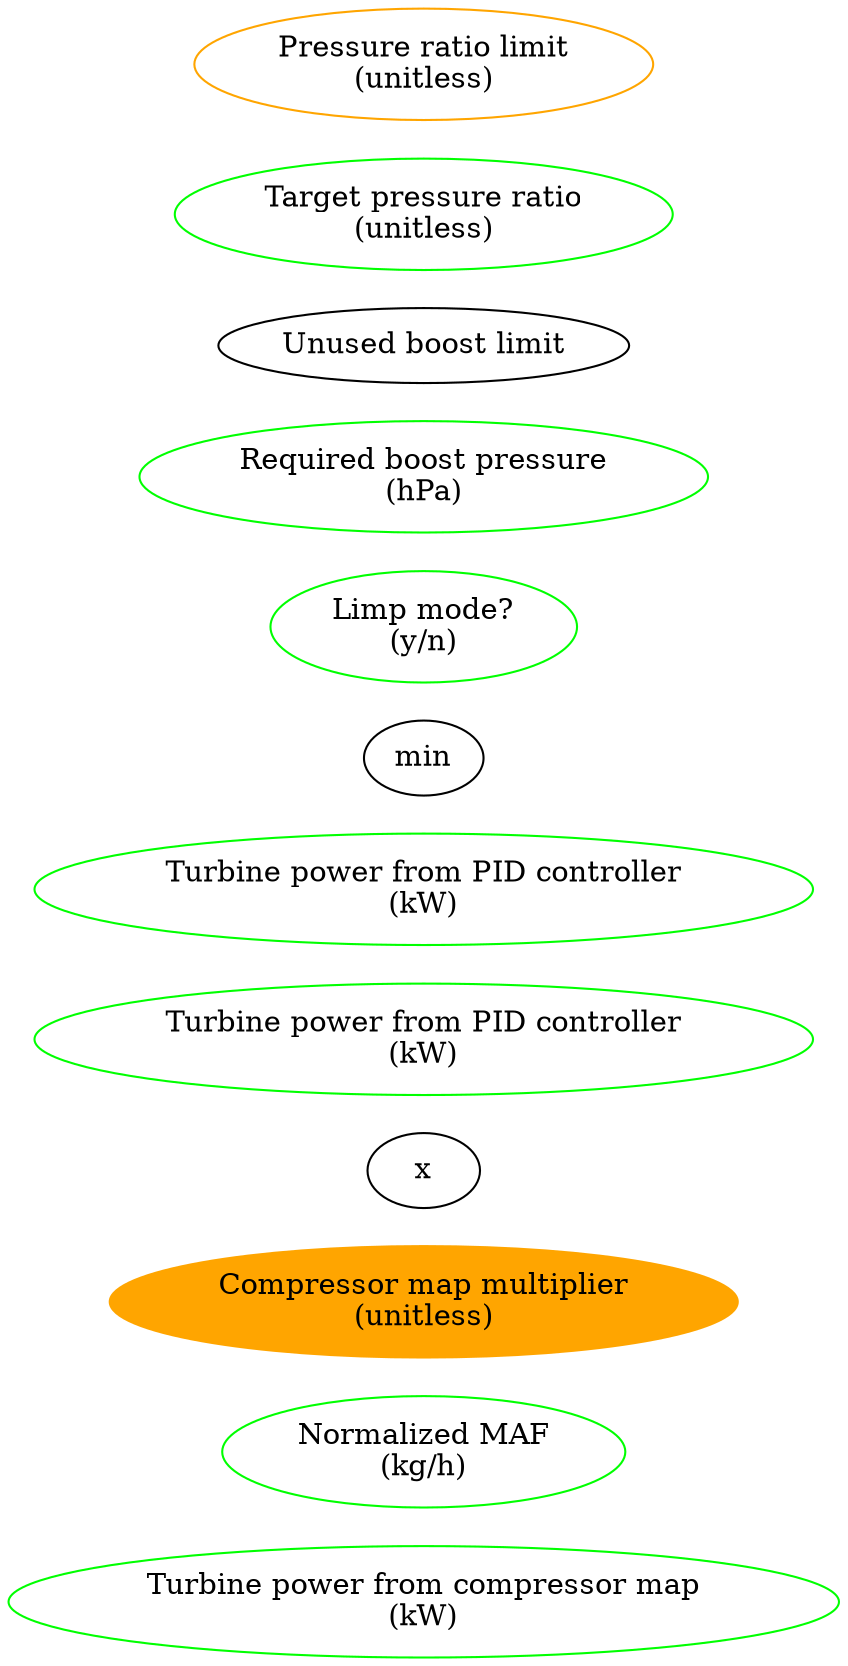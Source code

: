 graph "pwr_fade" {
    graph ["rankdir" = "LR"]

    pwr_Pctl_uw [label="Turbine power from compressor map\n(kW)","color"="green"]
    mf_CmprNorm_uw [label="Normalized MAF\n(kg/h)","color"=green]
    BMWtchctr_fac_pwr_CompLimPctl_T [label="Compressor map multiplier\n(unitless)",style=filled,color="orange"]
    mul1 [label="x"]
    pwr_Ctr_uw1 [label="Turbine power from PID controller\n(kW)",color="green"]
    pwr_Ctr_uw2 [label="Turbine power from PID controller\n(kW)",color="green"]
    min [label="min"]


    BMWtchdiag_b_LimPctl_bo [label="Limp mode?\n(y/n)","color"=green]
    BMWtchsp_p_ReqDyn_sw [label="Required boost pressure\n(hPa)",color=green]
    BMWtchctr_p_ReqDynLimPctl_C [label="Unused boost limit"]

    BMWtchsp_rat_p_CmprLim_uw [label="Target pressure ratio\n(unitless)",color=green]
    BMWtchctr_rat_p_ComprLimPctl_T [label="Pressure ratio limit\n(unitless)",color=orange,syle=filled]
}